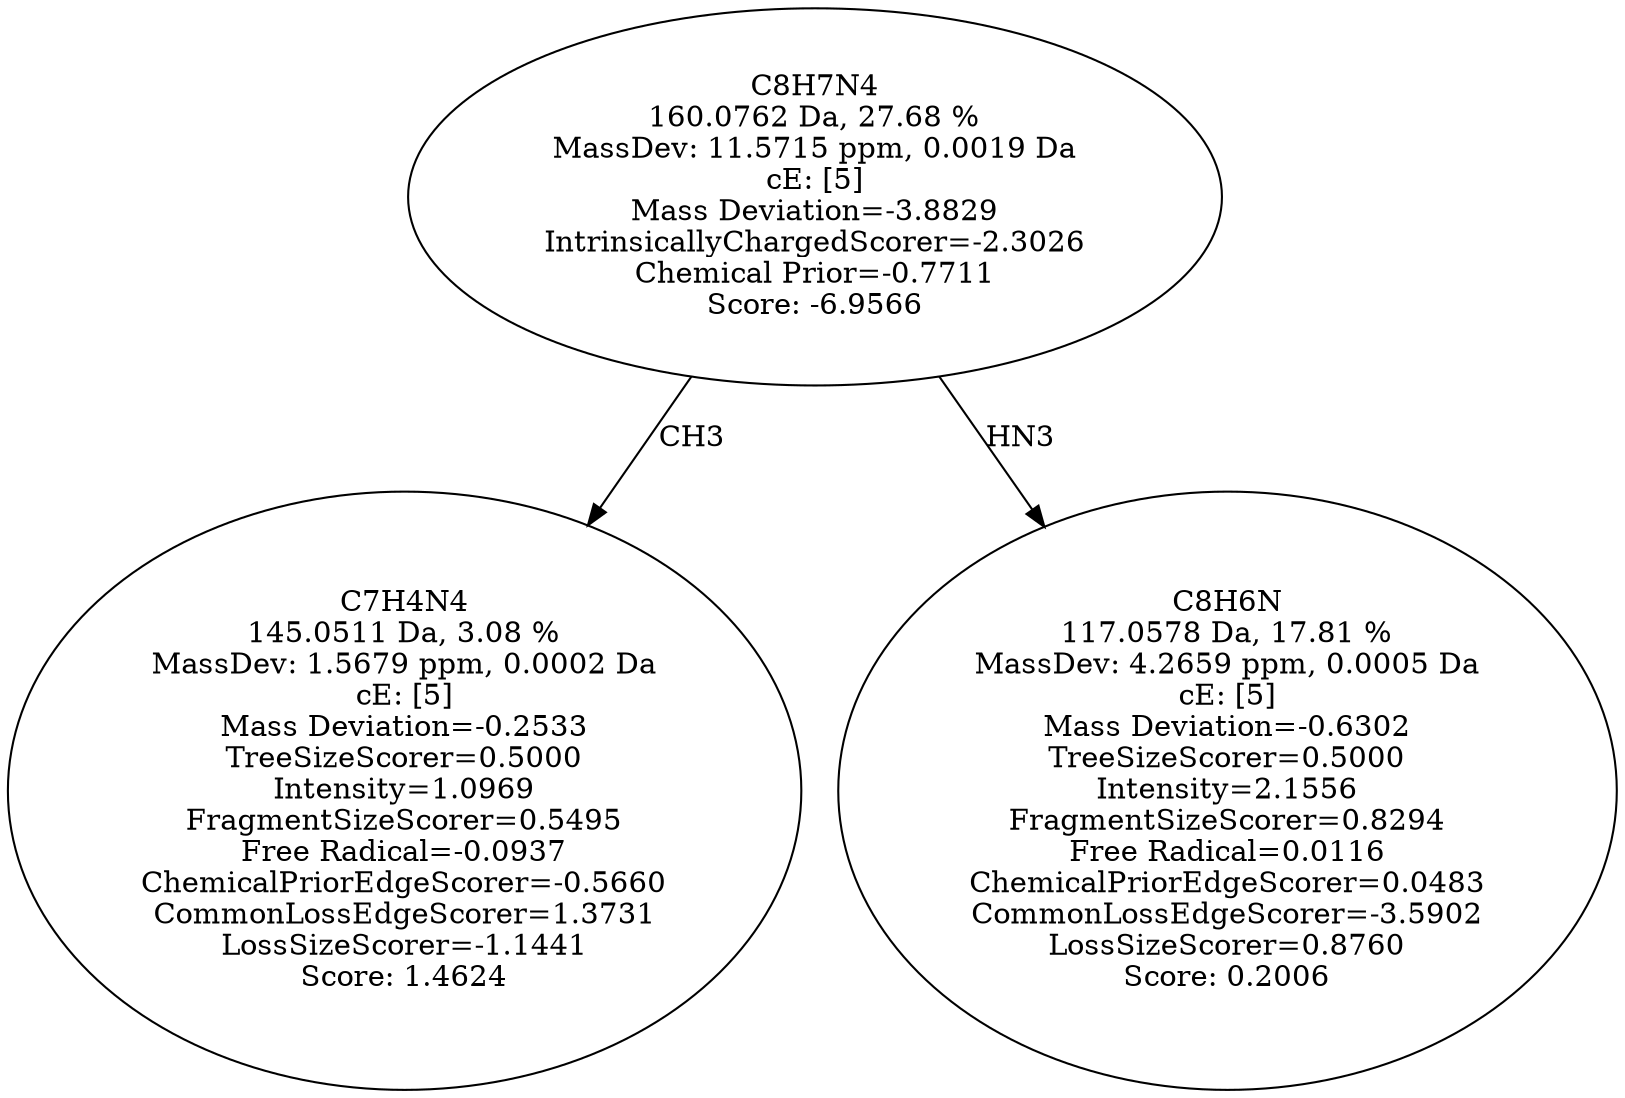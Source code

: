 strict digraph {
v1 [label="C7H4N4\n145.0511 Da, 3.08 %\nMassDev: 1.5679 ppm, 0.0002 Da\ncE: [5]\nMass Deviation=-0.2533\nTreeSizeScorer=0.5000\nIntensity=1.0969\nFragmentSizeScorer=0.5495\nFree Radical=-0.0937\nChemicalPriorEdgeScorer=-0.5660\nCommonLossEdgeScorer=1.3731\nLossSizeScorer=-1.1441\nScore: 1.4624"];
v2 [label="C8H6N\n117.0578 Da, 17.81 %\nMassDev: 4.2659 ppm, 0.0005 Da\ncE: [5]\nMass Deviation=-0.6302\nTreeSizeScorer=0.5000\nIntensity=2.1556\nFragmentSizeScorer=0.8294\nFree Radical=0.0116\nChemicalPriorEdgeScorer=0.0483\nCommonLossEdgeScorer=-3.5902\nLossSizeScorer=0.8760\nScore: 0.2006"];
v3 [label="C8H7N4\n160.0762 Da, 27.68 %\nMassDev: 11.5715 ppm, 0.0019 Da\ncE: [5]\nMass Deviation=-3.8829\nIntrinsicallyChargedScorer=-2.3026\nChemical Prior=-0.7711\nScore: -6.9566"];
v3 -> v1 [label="CH3"];
v3 -> v2 [label="HN3"];
}